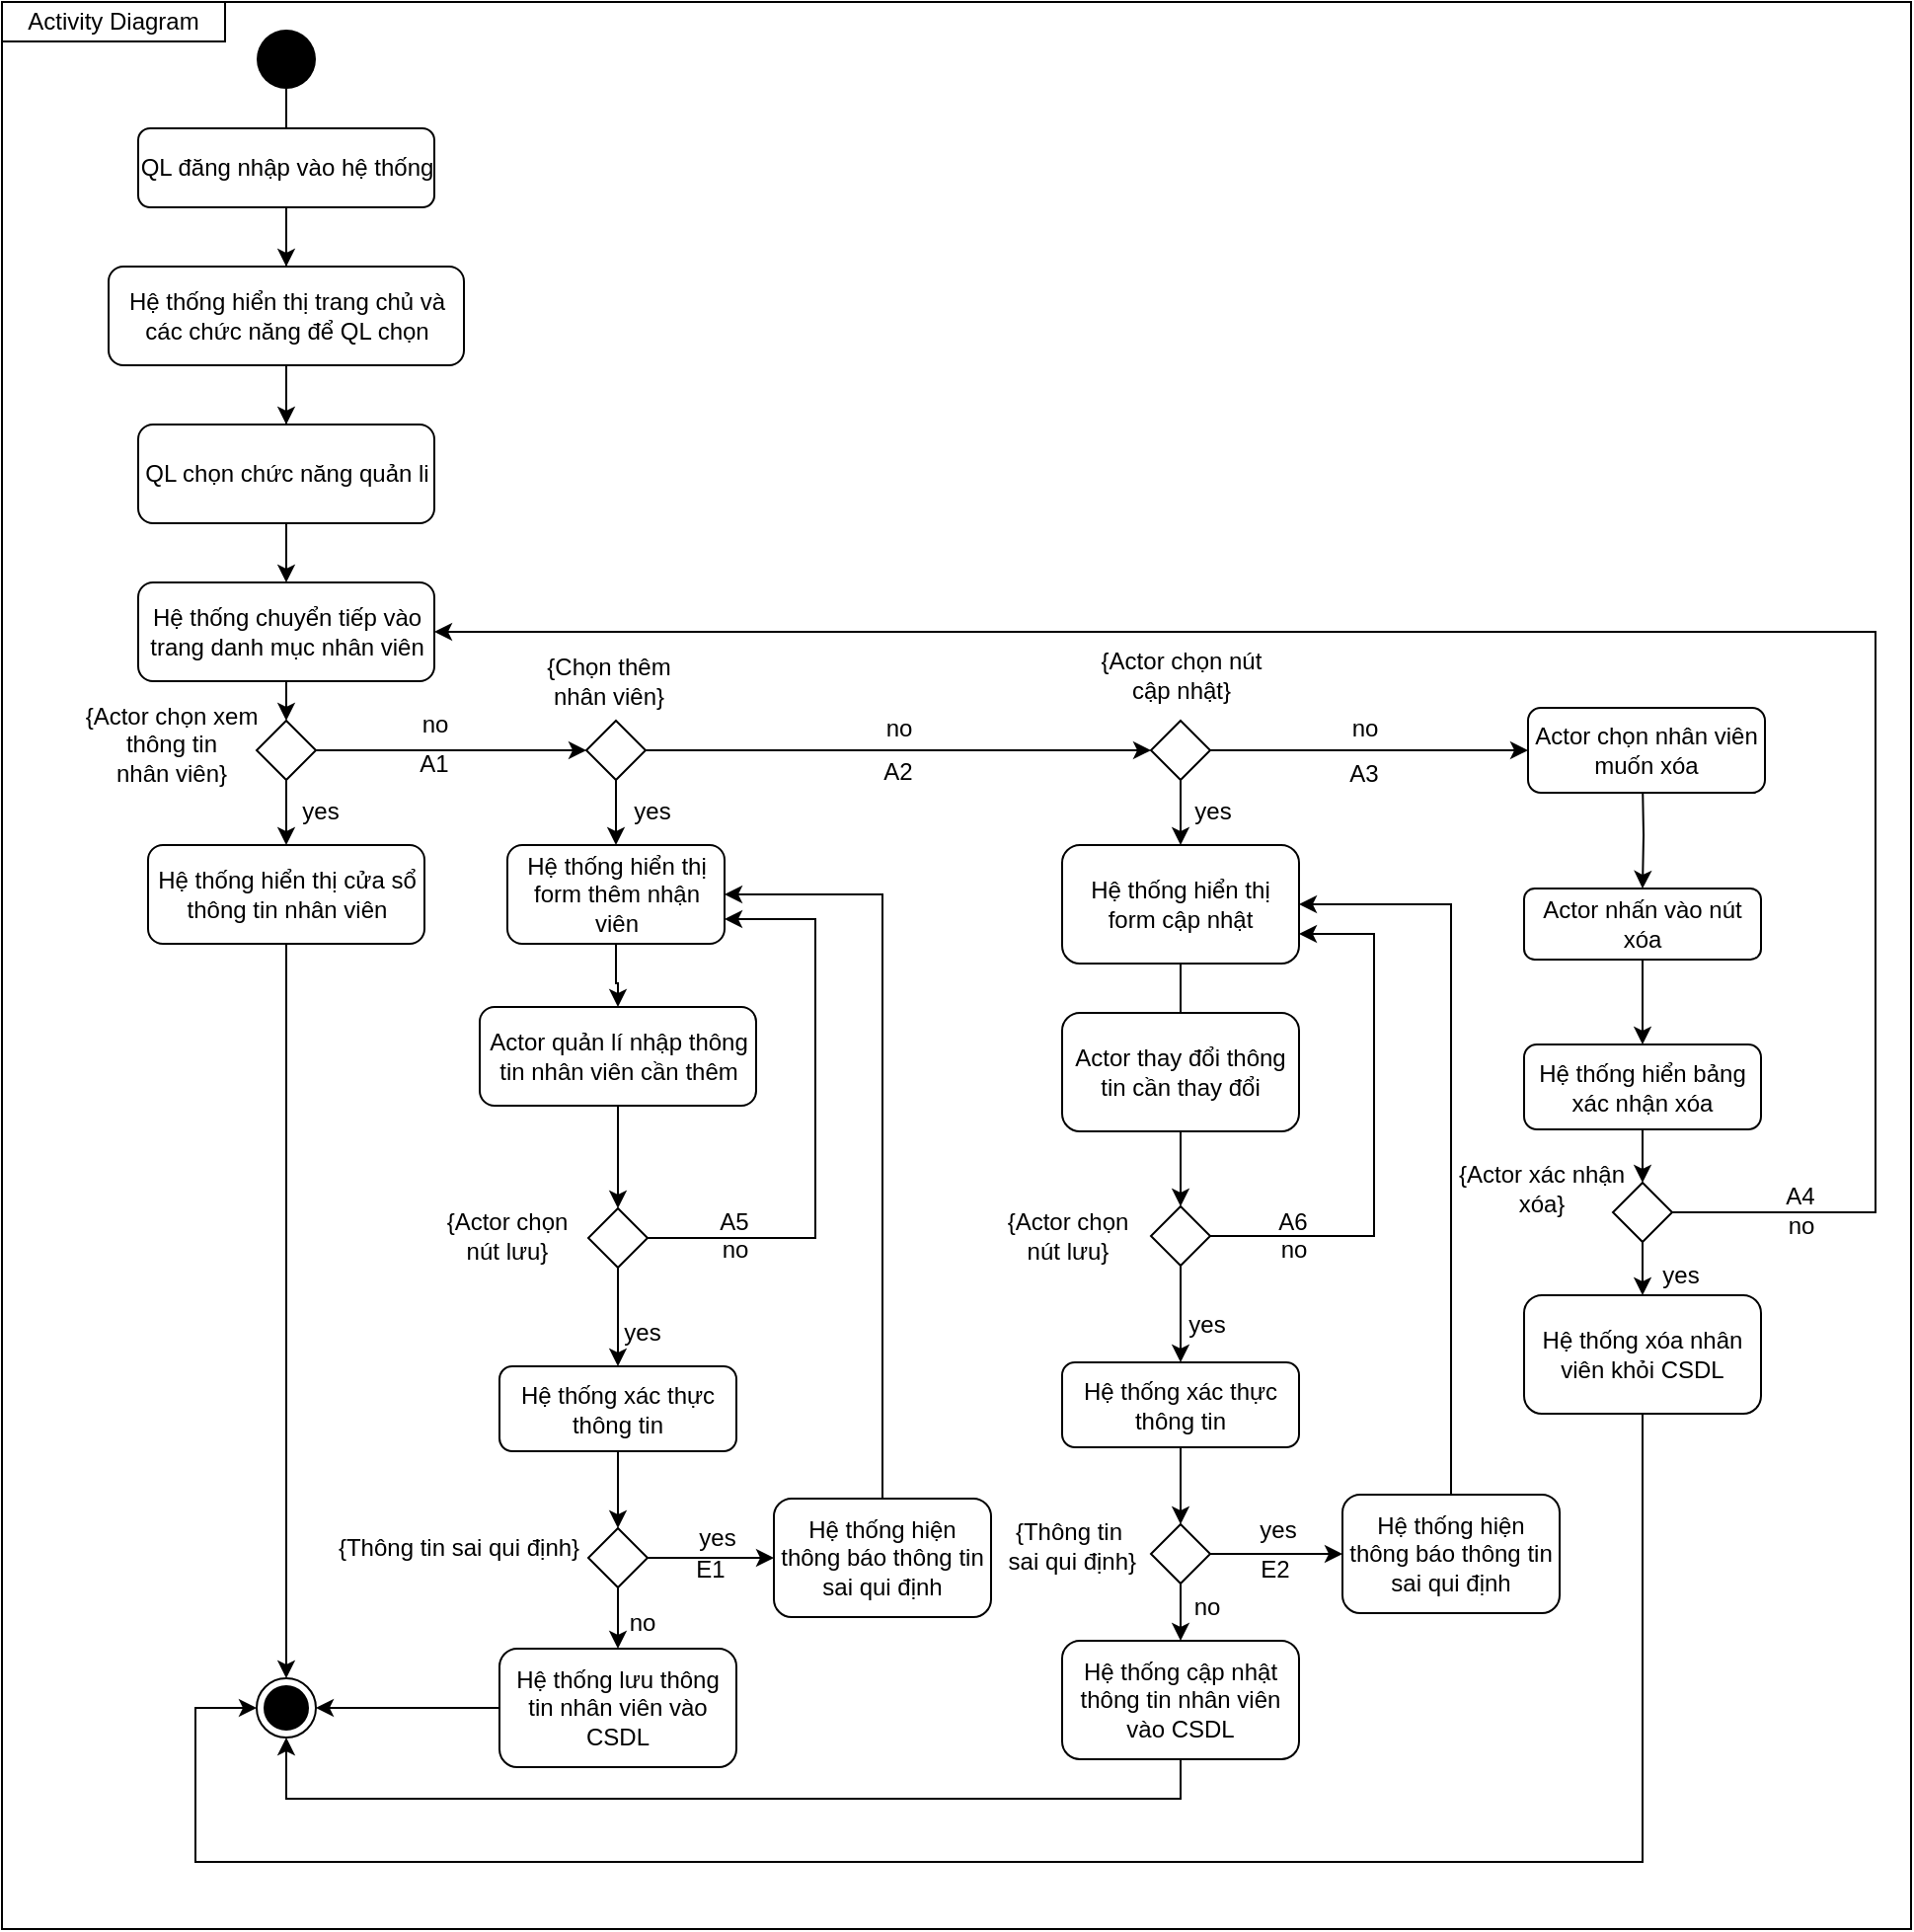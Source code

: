 <mxfile version="13.10.8" type="device"><diagram id="3nrdqDrH962xuJDc1VMT" name="Page-1"><mxGraphModel dx="1826" dy="1034" grid="0" gridSize="10" guides="1" tooltips="1" connect="1" arrows="1" fold="1" page="1" pageScale="1" pageWidth="3300" pageHeight="4681" math="0" shadow="0"><root><mxCell id="0"/><mxCell id="1" parent="0"/><mxCell id="4MmdJ6Lw_crdkcWDk5Tx-1" value="" style="rounded=0;whiteSpace=wrap;html=1;fillColor=none;" parent="1" vertex="1"><mxGeometry x="470" y="15" width="967" height="976" as="geometry"/></mxCell><mxCell id="1gD7Wtt1iuwGSDmyFUIk-12" value="" style="edgeStyle=orthogonalEdgeStyle;rounded=0;orthogonalLoop=1;jettySize=auto;html=1;" parent="1" source="1gD7Wtt1iuwGSDmyFUIk-2" target="1gD7Wtt1iuwGSDmyFUIk-4" edge="1"><mxGeometry relative="1" as="geometry"/></mxCell><mxCell id="1gD7Wtt1iuwGSDmyFUIk-2" value="" style="ellipse;fillColor=#000000;strokeColor=none;" parent="1" vertex="1"><mxGeometry x="599" y="29" width="30" height="30" as="geometry"/></mxCell><mxCell id="1gD7Wtt1iuwGSDmyFUIk-11" value="" style="edgeStyle=orthogonalEdgeStyle;rounded=0;orthogonalLoop=1;jettySize=auto;html=1;" parent="1" source="1gD7Wtt1iuwGSDmyFUIk-3" target="1gD7Wtt1iuwGSDmyFUIk-5" edge="1"><mxGeometry relative="1" as="geometry"/></mxCell><mxCell id="1gD7Wtt1iuwGSDmyFUIk-3" value="QL đăng nhập vào hệ thống" style="html=1;perimeterSpacing=0;rounded=1;" parent="1" vertex="1"><mxGeometry x="539" y="79" width="150" height="40" as="geometry"/></mxCell><mxCell id="1gD7Wtt1iuwGSDmyFUIk-10" value="" style="edgeStyle=orthogonalEdgeStyle;rounded=0;orthogonalLoop=1;jettySize=auto;html=1;" parent="1" source="1gD7Wtt1iuwGSDmyFUIk-4" target="1gD7Wtt1iuwGSDmyFUIk-6" edge="1"><mxGeometry relative="1" as="geometry"/></mxCell><mxCell id="1gD7Wtt1iuwGSDmyFUIk-4" value="Hệ thống hiển thị trang chủ và &lt;br&gt;các chức năng để QL chọn" style="html=1;rounded=1;" parent="1" vertex="1"><mxGeometry x="524" y="149" width="180" height="50" as="geometry"/></mxCell><mxCell id="1gD7Wtt1iuwGSDmyFUIk-5" value="QL chọn chức năng quản li" style="html=1;rounded=1;glass=0;" parent="1" vertex="1"><mxGeometry x="539" y="229" width="150" height="50" as="geometry"/></mxCell><mxCell id="r-THqb2IKJLTbyFqXUdH-15" style="edgeStyle=orthogonalEdgeStyle;rounded=0;orthogonalLoop=1;jettySize=auto;html=1;exitX=0.5;exitY=1;exitDx=0;exitDy=0;entryX=0.5;entryY=0;entryDx=0;entryDy=0;" parent="1" source="1gD7Wtt1iuwGSDmyFUIk-6" target="r-THqb2IKJLTbyFqXUdH-11" edge="1"><mxGeometry relative="1" as="geometry"/></mxCell><mxCell id="1gD7Wtt1iuwGSDmyFUIk-6" value="Hệ thống chuyển tiếp vào &lt;br&gt;trang danh mục nhân viên" style="html=1;rounded=1;" parent="1" vertex="1"><mxGeometry x="539" y="309" width="150" height="50" as="geometry"/></mxCell><mxCell id="r-THqb2IKJLTbyFqXUdH-23" style="edgeStyle=orthogonalEdgeStyle;rounded=0;orthogonalLoop=1;jettySize=auto;html=1;exitX=0.5;exitY=1;exitDx=0;exitDy=0;entryX=0.5;entryY=0;entryDx=0;entryDy=0;" parent="1" source="1gD7Wtt1iuwGSDmyFUIk-7" target="1gD7Wtt1iuwGSDmyFUIk-29" edge="1"><mxGeometry relative="1" as="geometry"/></mxCell><mxCell id="r-THqb2IKJLTbyFqXUdH-46" style="edgeStyle=orthogonalEdgeStyle;rounded=0;orthogonalLoop=1;jettySize=auto;html=1;exitX=1;exitY=0.5;exitDx=0;exitDy=0;entryX=0;entryY=0.5;entryDx=0;entryDy=0;" parent="1" source="1gD7Wtt1iuwGSDmyFUIk-7" target="1gD7Wtt1iuwGSDmyFUIk-18" edge="1"><mxGeometry relative="1" as="geometry"/></mxCell><mxCell id="1gD7Wtt1iuwGSDmyFUIk-7" value="" style="rhombus;" parent="1" vertex="1"><mxGeometry x="766" y="379" width="30" height="30" as="geometry"/></mxCell><mxCell id="1gD7Wtt1iuwGSDmyFUIk-26" value="" style="edgeStyle=orthogonalEdgeStyle;rounded=0;orthogonalLoop=1;jettySize=auto;html=1;" parent="1" source="1gD7Wtt1iuwGSDmyFUIk-14" target="1gD7Wtt1iuwGSDmyFUIk-24" edge="1"><mxGeometry relative="1" as="geometry"><mxPoint x="614" y="586" as="targetPoint"/></mxGeometry></mxCell><mxCell id="1gD7Wtt1iuwGSDmyFUIk-14" value="Hệ thống hiển thị cửa sổ &lt;br&gt;thông tin nhân viên" style="html=1;rounded=1;" parent="1" vertex="1"><mxGeometry x="544" y="442" width="140" height="50" as="geometry"/></mxCell><mxCell id="r-THqb2IKJLTbyFqXUdH-47" style="edgeStyle=orthogonalEdgeStyle;rounded=0;orthogonalLoop=1;jettySize=auto;html=1;exitX=0.5;exitY=1;exitDx=0;exitDy=0;entryX=0.5;entryY=0;entryDx=0;entryDy=0;" parent="1" source="1gD7Wtt1iuwGSDmyFUIk-18" target="1gD7Wtt1iuwGSDmyFUIk-52" edge="1"><mxGeometry relative="1" as="geometry"/></mxCell><mxCell id="r-THqb2IKJLTbyFqXUdH-59" value="" style="edgeStyle=orthogonalEdgeStyle;rounded=0;orthogonalLoop=1;jettySize=auto;html=1;entryX=0;entryY=0.5;entryDx=0;entryDy=0;" parent="1" source="1gD7Wtt1iuwGSDmyFUIk-18" target="r-THqb2IKJLTbyFqXUdH-71" edge="1"><mxGeometry relative="1" as="geometry"><mxPoint x="1268" y="431" as="targetPoint"/></mxGeometry></mxCell><mxCell id="1gD7Wtt1iuwGSDmyFUIk-18" value="" style="rhombus;" parent="1" vertex="1"><mxGeometry x="1052" y="379" width="30" height="30" as="geometry"/></mxCell><mxCell id="1gD7Wtt1iuwGSDmyFUIk-24" value="" style="ellipse;html=1;shape=endState;fillColor=#000000;strokeColor=#000000;" parent="1" vertex="1"><mxGeometry x="599" y="864" width="30" height="30" as="geometry"/></mxCell><mxCell id="1gD7Wtt1iuwGSDmyFUIk-27" value="{Chọn thêm &lt;br&gt;nhân viên}" style="text;html=1;align=center;verticalAlign=middle;resizable=0;points=[];autosize=1;" parent="1" vertex="1"><mxGeometry x="737" y="344" width="80" height="30" as="geometry"/></mxCell><mxCell id="1gD7Wtt1iuwGSDmyFUIk-36" value="" style="edgeStyle=orthogonalEdgeStyle;rounded=0;orthogonalLoop=1;jettySize=auto;html=1;" parent="1" source="1gD7Wtt1iuwGSDmyFUIk-29" target="1gD7Wtt1iuwGSDmyFUIk-33" edge="1"><mxGeometry relative="1" as="geometry"/></mxCell><mxCell id="1gD7Wtt1iuwGSDmyFUIk-29" value="Hệ thống hiển thị&lt;br&gt;form thêm nhận &lt;br&gt;viên" style="html=1;rounded=1;" parent="1" vertex="1"><mxGeometry x="726" y="442" width="110" height="50" as="geometry"/></mxCell><mxCell id="1gD7Wtt1iuwGSDmyFUIk-35" value="" style="edgeStyle=orthogonalEdgeStyle;rounded=0;orthogonalLoop=1;jettySize=auto;html=1;entryX=0.5;entryY=0;entryDx=0;entryDy=0;" parent="1" source="1gD7Wtt1iuwGSDmyFUIk-33" target="LxL551WBubwY4JR6GPe1-1" edge="1"><mxGeometry relative="1" as="geometry"><mxPoint x="782" y="604" as="targetPoint"/></mxGeometry></mxCell><mxCell id="1gD7Wtt1iuwGSDmyFUIk-33" value="Actor quản lí nhập thông&lt;br&gt;tin nhân viên cần thêm" style="html=1;rounded=1;" parent="1" vertex="1"><mxGeometry x="712" y="524" width="140" height="50" as="geometry"/></mxCell><mxCell id="r-THqb2IKJLTbyFqXUdH-5" value="" style="edgeStyle=orthogonalEdgeStyle;rounded=0;orthogonalLoop=1;jettySize=auto;html=1;exitX=0.5;exitY=1;exitDx=0;exitDy=0;" parent="1" source="LxL551WBubwY4JR6GPe1-1" target="r-THqb2IKJLTbyFqXUdH-4" edge="1"><mxGeometry relative="1" as="geometry"><mxPoint x="782" y="664" as="sourcePoint"/></mxGeometry></mxCell><mxCell id="1gD7Wtt1iuwGSDmyFUIk-47" value="" style="edgeStyle=orthogonalEdgeStyle;rounded=0;orthogonalLoop=1;jettySize=auto;html=1;" parent="1" source="1gD7Wtt1iuwGSDmyFUIk-38" target="1gD7Wtt1iuwGSDmyFUIk-46" edge="1"><mxGeometry relative="1" as="geometry"/></mxCell><mxCell id="r-THqb2IKJLTbyFqXUdH-8" style="edgeStyle=orthogonalEdgeStyle;rounded=0;orthogonalLoop=1;jettySize=auto;html=1;exitX=1;exitY=0.5;exitDx=0;exitDy=0;entryX=0;entryY=0.5;entryDx=0;entryDy=0;" parent="1" source="1gD7Wtt1iuwGSDmyFUIk-38" target="r-THqb2IKJLTbyFqXUdH-7" edge="1"><mxGeometry relative="1" as="geometry"/></mxCell><mxCell id="1gD7Wtt1iuwGSDmyFUIk-38" value="" style="rhombus;" parent="1" vertex="1"><mxGeometry x="767" y="788" width="30" height="30" as="geometry"/></mxCell><mxCell id="1gD7Wtt1iuwGSDmyFUIk-43" value="{Thông tin sai qui định}" style="text;html=1;align=center;verticalAlign=middle;resizable=0;points=[];autosize=1;" parent="1" vertex="1"><mxGeometry x="635" y="789" width="132" height="18" as="geometry"/></mxCell><mxCell id="1gD7Wtt1iuwGSDmyFUIk-44" value="no" style="text;html=1;align=center;verticalAlign=middle;resizable=0;points=[];autosize=1;" parent="1" vertex="1"><mxGeometry x="779" y="826" width="30" height="20" as="geometry"/></mxCell><mxCell id="r-THqb2IKJLTbyFqXUdH-24" value="" style="edgeStyle=orthogonalEdgeStyle;rounded=0;orthogonalLoop=1;jettySize=auto;html=1;" parent="1" source="1gD7Wtt1iuwGSDmyFUIk-46" target="1gD7Wtt1iuwGSDmyFUIk-24" edge="1"><mxGeometry relative="1" as="geometry"/></mxCell><mxCell id="1gD7Wtt1iuwGSDmyFUIk-46" value="Hệ thống lưu thông tin nhân viên vào CSDL" style="whiteSpace=wrap;html=1;rounded=1;" parent="1" vertex="1"><mxGeometry x="722" y="849" width="120" height="60" as="geometry"/></mxCell><mxCell id="1gD7Wtt1iuwGSDmyFUIk-49" value="yes" style="text;html=1;align=center;verticalAlign=middle;resizable=0;points=[];autosize=1;" parent="1" vertex="1"><mxGeometry x="817" y="783" width="30" height="20" as="geometry"/></mxCell><mxCell id="1gD7Wtt1iuwGSDmyFUIk-61" value="" style="edgeStyle=orthogonalEdgeStyle;rounded=0;orthogonalLoop=1;jettySize=auto;html=1;entryX=0.5;entryY=0;entryDx=0;entryDy=0;" parent="1" source="1gD7Wtt1iuwGSDmyFUIk-52" target="LxL551WBubwY4JR6GPe1-7" edge="1"><mxGeometry relative="1" as="geometry"><mxPoint x="1067" y="617" as="targetPoint"/></mxGeometry></mxCell><mxCell id="1gD7Wtt1iuwGSDmyFUIk-52" value="Hệ thống hiển thị form cập nhật" style="whiteSpace=wrap;html=1;glass=0;rounded=1;" parent="1" vertex="1"><mxGeometry x="1007" y="442" width="120" height="60" as="geometry"/></mxCell><mxCell id="1gD7Wtt1iuwGSDmyFUIk-54" value="Actor thay đổi thông tin cần thay đổi" style="whiteSpace=wrap;html=1;rounded=1;" parent="1" vertex="1"><mxGeometry x="1007" y="527" width="120" height="60" as="geometry"/></mxCell><mxCell id="r-THqb2IKJLTbyFqXUdH-37" style="edgeStyle=orthogonalEdgeStyle;rounded=0;orthogonalLoop=1;jettySize=auto;html=1;exitX=0.5;exitY=1;exitDx=0;exitDy=0;entryX=0.5;entryY=0;entryDx=0;entryDy=0;" parent="1" source="LxL551WBubwY4JR6GPe1-7" target="r-THqb2IKJLTbyFqXUdH-33" edge="1"><mxGeometry relative="1" as="geometry"><mxPoint x="1067" y="677" as="sourcePoint"/></mxGeometry></mxCell><mxCell id="r-THqb2IKJLTbyFqXUdH-48" style="edgeStyle=orthogonalEdgeStyle;rounded=0;orthogonalLoop=1;jettySize=auto;html=1;exitX=0.5;exitY=1;exitDx=0;exitDy=0;entryX=0.5;entryY=1;entryDx=0;entryDy=0;" parent="1" source="1gD7Wtt1iuwGSDmyFUIk-67" target="1gD7Wtt1iuwGSDmyFUIk-24" edge="1"><mxGeometry relative="1" as="geometry"/></mxCell><mxCell id="1gD7Wtt1iuwGSDmyFUIk-67" value="Hệ thống cập nhật thông tin nhân viên vào CSDL" style="whiteSpace=wrap;html=1;rounded=1;" parent="1" vertex="1"><mxGeometry x="1007" y="845" width="120" height="60" as="geometry"/></mxCell><mxCell id="r-THqb2IKJLTbyFqXUdH-1" value="yes" style="text;html=1;align=center;verticalAlign=middle;resizable=0;points=[];autosize=1;" parent="1" vertex="1"><mxGeometry x="616" y="415" width="30" height="20" as="geometry"/></mxCell><mxCell id="r-THqb2IKJLTbyFqXUdH-10" style="edgeStyle=orthogonalEdgeStyle;rounded=0;orthogonalLoop=1;jettySize=auto;html=1;exitX=0.5;exitY=1;exitDx=0;exitDy=0;entryX=0.5;entryY=0;entryDx=0;entryDy=0;" parent="1" source="r-THqb2IKJLTbyFqXUdH-4" target="1gD7Wtt1iuwGSDmyFUIk-38" edge="1"><mxGeometry relative="1" as="geometry"/></mxCell><mxCell id="r-THqb2IKJLTbyFqXUdH-4" value="Hệ thống xác thực thông tin" style="rounded=1;whiteSpace=wrap;html=1;glass=0;strokeColor=#000000;fillColor=#ffffff;gradientColor=none;" parent="1" vertex="1"><mxGeometry x="722" y="706" width="120" height="43" as="geometry"/></mxCell><mxCell id="r-THqb2IKJLTbyFqXUdH-9" style="edgeStyle=orthogonalEdgeStyle;rounded=0;orthogonalLoop=1;jettySize=auto;html=1;exitX=0.5;exitY=0;exitDx=0;exitDy=0;entryX=1;entryY=0.5;entryDx=0;entryDy=0;" parent="1" source="r-THqb2IKJLTbyFqXUdH-7" target="1gD7Wtt1iuwGSDmyFUIk-29" edge="1"><mxGeometry relative="1" as="geometry"><mxPoint x="921.833" y="478.5" as="targetPoint"/></mxGeometry></mxCell><mxCell id="r-THqb2IKJLTbyFqXUdH-7" value="Hệ thống hiện thông báo thông tin sai qui định" style="rounded=1;whiteSpace=wrap;html=1;glass=0;strokeColor=#000000;fillColor=#ffffff;gradientColor=none;" parent="1" vertex="1"><mxGeometry x="861" y="773" width="110" height="60" as="geometry"/></mxCell><mxCell id="r-THqb2IKJLTbyFqXUdH-16" style="edgeStyle=orthogonalEdgeStyle;rounded=0;orthogonalLoop=1;jettySize=auto;html=1;exitX=0.5;exitY=1;exitDx=0;exitDy=0;entryX=0.5;entryY=0;entryDx=0;entryDy=0;" parent="1" source="r-THqb2IKJLTbyFqXUdH-11" target="1gD7Wtt1iuwGSDmyFUIk-14" edge="1"><mxGeometry relative="1" as="geometry"><mxPoint x="614" y="439" as="targetPoint"/></mxGeometry></mxCell><mxCell id="r-THqb2IKJLTbyFqXUdH-21" value="" style="edgeStyle=orthogonalEdgeStyle;rounded=0;orthogonalLoop=1;jettySize=auto;html=1;" parent="1" source="r-THqb2IKJLTbyFqXUdH-11" target="1gD7Wtt1iuwGSDmyFUIk-7" edge="1"><mxGeometry relative="1" as="geometry"/></mxCell><mxCell id="r-THqb2IKJLTbyFqXUdH-11" value="" style="rhombus;rounded=0;glass=0;strokeColor=#000000;fillColor=#ffffff;gradientColor=none;" parent="1" vertex="1"><mxGeometry x="599" y="379" width="30" height="30" as="geometry"/></mxCell><mxCell id="r-THqb2IKJLTbyFqXUdH-14" value="{Actor chọn xem thông tin &lt;br&gt;nhân viên}" style="text;html=1;strokeColor=none;fillColor=none;align=center;verticalAlign=middle;whiteSpace=wrap;rounded=0;glass=0;" parent="1" vertex="1"><mxGeometry x="499" y="381" width="114" height="20" as="geometry"/></mxCell><mxCell id="r-THqb2IKJLTbyFqXUdH-26" value="yes" style="text;html=1;align=center;verticalAlign=middle;resizable=0;points=[];autosize=1;" parent="1" vertex="1"><mxGeometry x="784" y="415" width="30" height="20" as="geometry"/></mxCell><mxCell id="r-THqb2IKJLTbyFqXUdH-27" value="no" style="text;html=1;align=center;verticalAlign=middle;resizable=0;points=[];autosize=1;" parent="1" vertex="1"><mxGeometry x="674" y="371" width="30" height="20" as="geometry"/></mxCell><mxCell id="r-THqb2IKJLTbyFqXUdH-31" value="{Actor chọn nút cập nhật}" style="text;html=1;strokeColor=none;fillColor=none;align=center;verticalAlign=middle;whiteSpace=wrap;rounded=0;glass=0;" parent="1" vertex="1"><mxGeometry x="1019.5" y="346" width="95" height="20" as="geometry"/></mxCell><mxCell id="r-THqb2IKJLTbyFqXUdH-39" style="edgeStyle=orthogonalEdgeStyle;rounded=0;orthogonalLoop=1;jettySize=auto;html=1;exitX=0.5;exitY=1;exitDx=0;exitDy=0;entryX=0.5;entryY=0;entryDx=0;entryDy=0;" parent="1" source="r-THqb2IKJLTbyFqXUdH-32" target="1gD7Wtt1iuwGSDmyFUIk-67" edge="1"><mxGeometry relative="1" as="geometry"/></mxCell><mxCell id="r-THqb2IKJLTbyFqXUdH-32" value="" style="rhombus;" parent="1" vertex="1"><mxGeometry x="1052" y="786" width="30" height="30" as="geometry"/></mxCell><mxCell id="r-THqb2IKJLTbyFqXUdH-38" style="edgeStyle=orthogonalEdgeStyle;rounded=0;orthogonalLoop=1;jettySize=auto;html=1;exitX=0.5;exitY=1;exitDx=0;exitDy=0;entryX=0.5;entryY=0;entryDx=0;entryDy=0;" parent="1" source="r-THqb2IKJLTbyFqXUdH-33" target="r-THqb2IKJLTbyFqXUdH-32" edge="1"><mxGeometry relative="1" as="geometry"/></mxCell><mxCell id="r-THqb2IKJLTbyFqXUdH-33" value="Hệ thống xác thực thông tin" style="rounded=1;whiteSpace=wrap;html=1;glass=0;strokeColor=#000000;fillColor=#ffffff;gradientColor=none;" parent="1" vertex="1"><mxGeometry x="1007" y="704" width="120" height="43" as="geometry"/></mxCell><mxCell id="r-THqb2IKJLTbyFqXUdH-34" value="{Thông tin&lt;br&gt;&amp;nbsp;sai qui định}" style="text;html=1;align=center;verticalAlign=middle;resizable=0;points=[];autosize=1;" parent="1" vertex="1"><mxGeometry x="971" y="781" width="78" height="31" as="geometry"/></mxCell><mxCell id="r-THqb2IKJLTbyFqXUdH-40" style="edgeStyle=orthogonalEdgeStyle;rounded=0;orthogonalLoop=1;jettySize=auto;html=1;exitX=1;exitY=0.5;exitDx=0;exitDy=0;entryX=0;entryY=0.5;entryDx=0;entryDy=0;" parent="1" source="r-THqb2IKJLTbyFqXUdH-32" target="r-THqb2IKJLTbyFqXUdH-44" edge="1"><mxGeometry relative="1" as="geometry"><mxPoint x="1180" y="872" as="sourcePoint"/></mxGeometry></mxCell><mxCell id="r-THqb2IKJLTbyFqXUdH-41" value="no" style="text;html=1;align=center;verticalAlign=middle;resizable=0;points=[];autosize=1;" parent="1" vertex="1"><mxGeometry x="1065" y="818" width="30" height="20" as="geometry"/></mxCell><mxCell id="r-THqb2IKJLTbyFqXUdH-42" value="yes" style="text;html=1;align=center;verticalAlign=middle;resizable=0;points=[];autosize=1;" parent="1" vertex="1"><mxGeometry x="1101" y="778.5" width="30" height="20" as="geometry"/></mxCell><mxCell id="r-THqb2IKJLTbyFqXUdH-43" style="edgeStyle=orthogonalEdgeStyle;rounded=0;orthogonalLoop=1;jettySize=auto;html=1;exitX=0.5;exitY=0;exitDx=0;exitDy=0;entryX=1;entryY=0.5;entryDx=0;entryDy=0;" parent="1" source="r-THqb2IKJLTbyFqXUdH-44" target="1gD7Wtt1iuwGSDmyFUIk-52" edge="1"><mxGeometry relative="1" as="geometry"><mxPoint x="1219" y="536" as="targetPoint"/></mxGeometry></mxCell><mxCell id="r-THqb2IKJLTbyFqXUdH-44" value="Hệ thống hiện thông báo thông tin sai qui định" style="rounded=1;whiteSpace=wrap;html=1;glass=0;strokeColor=#000000;fillColor=#ffffff;gradientColor=none;" parent="1" vertex="1"><mxGeometry x="1149" y="771" width="110" height="60" as="geometry"/></mxCell><mxCell id="r-THqb2IKJLTbyFqXUdH-61" value="" style="edgeStyle=orthogonalEdgeStyle;rounded=0;orthogonalLoop=1;jettySize=auto;html=1;" parent="1" target="r-THqb2IKJLTbyFqXUdH-52" edge="1"><mxGeometry relative="1" as="geometry"><mxPoint x="1301" y="409" as="sourcePoint"/></mxGeometry></mxCell><mxCell id="r-THqb2IKJLTbyFqXUdH-62" value="" style="edgeStyle=orthogonalEdgeStyle;rounded=0;orthogonalLoop=1;jettySize=auto;html=1;" parent="1" source="r-THqb2IKJLTbyFqXUdH-52" target="r-THqb2IKJLTbyFqXUdH-53" edge="1"><mxGeometry relative="1" as="geometry"/></mxCell><mxCell id="r-THqb2IKJLTbyFqXUdH-52" value="Actor nhấn vào nút xóa" style="rounded=1;whiteSpace=wrap;html=1;glass=0;strokeColor=#000000;fillColor=#ffffff;gradientColor=none;" parent="1" vertex="1"><mxGeometry x="1241" y="464" width="120" height="36" as="geometry"/></mxCell><mxCell id="r-THqb2IKJLTbyFqXUdH-65" style="edgeStyle=orthogonalEdgeStyle;rounded=0;orthogonalLoop=1;jettySize=auto;html=1;exitX=0.5;exitY=1;exitDx=0;exitDy=0;entryX=0.5;entryY=0;entryDx=0;entryDy=0;" parent="1" source="r-THqb2IKJLTbyFqXUdH-53" target="r-THqb2IKJLTbyFqXUdH-56" edge="1"><mxGeometry relative="1" as="geometry"/></mxCell><mxCell id="r-THqb2IKJLTbyFqXUdH-53" value="Hệ thống hiển bảng xác nhận xóa" style="rounded=1;whiteSpace=wrap;html=1;glass=0;strokeColor=#000000;fillColor=#ffffff;gradientColor=none;" parent="1" vertex="1"><mxGeometry x="1241" y="543" width="120" height="43" as="geometry"/></mxCell><mxCell id="r-THqb2IKJLTbyFqXUdH-67" value="" style="edgeStyle=orthogonalEdgeStyle;rounded=0;orthogonalLoop=1;jettySize=auto;html=1;" parent="1" source="r-THqb2IKJLTbyFqXUdH-56" target="r-THqb2IKJLTbyFqXUdH-66" edge="1"><mxGeometry relative="1" as="geometry"/></mxCell><mxCell id="r-THqb2IKJLTbyFqXUdH-68" style="edgeStyle=orthogonalEdgeStyle;rounded=0;orthogonalLoop=1;jettySize=auto;html=1;exitX=1;exitY=0.5;exitDx=0;exitDy=0;entryX=1;entryY=0.5;entryDx=0;entryDy=0;" parent="1" source="r-THqb2IKJLTbyFqXUdH-56" target="1gD7Wtt1iuwGSDmyFUIk-6" edge="1"><mxGeometry relative="1" as="geometry"><Array as="points"><mxPoint x="1419" y="628"/><mxPoint x="1419" y="334"/></Array></mxGeometry></mxCell><mxCell id="r-THqb2IKJLTbyFqXUdH-56" value="" style="rhombus;rounded=0;glass=0;strokeColor=#000000;fillColor=#ffffff;gradientColor=none;" parent="1" vertex="1"><mxGeometry x="1286" y="613" width="30" height="30" as="geometry"/></mxCell><mxCell id="r-THqb2IKJLTbyFqXUdH-57" value="{Actor xác nhận xóa}" style="text;html=1;strokeColor=none;fillColor=none;align=center;verticalAlign=middle;whiteSpace=wrap;rounded=0;glass=0;" parent="1" vertex="1"><mxGeometry x="1199" y="606" width="102" height="20" as="geometry"/></mxCell><mxCell id="r-THqb2IKJLTbyFqXUdH-76" style="edgeStyle=orthogonalEdgeStyle;rounded=0;orthogonalLoop=1;jettySize=auto;html=1;exitX=0.5;exitY=1;exitDx=0;exitDy=0;entryX=0;entryY=0.5;entryDx=0;entryDy=0;" parent="1" source="r-THqb2IKJLTbyFqXUdH-66" target="1gD7Wtt1iuwGSDmyFUIk-24" edge="1"><mxGeometry relative="1" as="geometry"><mxPoint x="541" y="908" as="targetPoint"/><Array as="points"><mxPoint x="1301" y="957"/><mxPoint x="568" y="957"/><mxPoint x="568" y="879"/></Array></mxGeometry></mxCell><mxCell id="r-THqb2IKJLTbyFqXUdH-66" value="Hệ thống xóa nhân viên khỏi CSDL" style="rounded=1;whiteSpace=wrap;html=1;glass=0;strokeColor=#000000;fillColor=#ffffff;gradientColor=none;" parent="1" vertex="1"><mxGeometry x="1241" y="670" width="120" height="60" as="geometry"/></mxCell><mxCell id="r-THqb2IKJLTbyFqXUdH-69" value="yes" style="text;html=1;align=center;verticalAlign=middle;resizable=0;points=[];autosize=1;" parent="1" vertex="1"><mxGeometry x="1068" y="415" width="30" height="20" as="geometry"/></mxCell><mxCell id="r-THqb2IKJLTbyFqXUdH-71" value="Actor chọn nhân viên muốn xóa" style="rounded=1;whiteSpace=wrap;html=1;glass=0;strokeColor=#000000;fillColor=#ffffff;gradientColor=none;" parent="1" vertex="1"><mxGeometry x="1243" y="372.5" width="120" height="43" as="geometry"/></mxCell><mxCell id="r-THqb2IKJLTbyFqXUdH-72" value="yes" style="text;html=1;align=center;verticalAlign=middle;resizable=0;points=[];autosize=1;" parent="1" vertex="1"><mxGeometry x="1305" y="650" width="30" height="20" as="geometry"/></mxCell><mxCell id="r-THqb2IKJLTbyFqXUdH-73" value="no" style="text;html=1;align=center;verticalAlign=middle;resizable=0;points=[];autosize=1;" parent="1" vertex="1"><mxGeometry x="909" y="372.5" width="30" height="20" as="geometry"/></mxCell><mxCell id="r-THqb2IKJLTbyFqXUdH-74" value="no" style="text;html=1;align=center;verticalAlign=middle;resizable=0;points=[];autosize=1;" parent="1" vertex="1"><mxGeometry x="1145" y="372.5" width="30" height="20" as="geometry"/></mxCell><mxCell id="r-THqb2IKJLTbyFqXUdH-75" value="no" style="text;html=1;align=center;verticalAlign=middle;resizable=0;points=[];autosize=1;" parent="1" vertex="1"><mxGeometry x="1366" y="625" width="30" height="20" as="geometry"/></mxCell><mxCell id="4MmdJ6Lw_crdkcWDk5Tx-2" value="Activity Diagram" style="rounded=0;whiteSpace=wrap;html=1;fillColor=none;" parent="1" vertex="1"><mxGeometry x="470" y="15" width="113" height="20" as="geometry"/></mxCell><mxCell id="LxL551WBubwY4JR6GPe1-3" style="edgeStyle=orthogonalEdgeStyle;rounded=0;orthogonalLoop=1;jettySize=auto;html=1;exitX=1;exitY=0.5;exitDx=0;exitDy=0;entryX=1;entryY=0.75;entryDx=0;entryDy=0;" edge="1" parent="1" source="LxL551WBubwY4JR6GPe1-1" target="1gD7Wtt1iuwGSDmyFUIk-29"><mxGeometry relative="1" as="geometry"><Array as="points"><mxPoint x="882" y="641"/><mxPoint x="882" y="480"/></Array></mxGeometry></mxCell><mxCell id="LxL551WBubwY4JR6GPe1-1" value="" style="rhombus;" vertex="1" parent="1"><mxGeometry x="767" y="626" width="30" height="30" as="geometry"/></mxCell><mxCell id="LxL551WBubwY4JR6GPe1-2" value="{Actor chọn nút lưu}" style="text;html=1;strokeColor=none;fillColor=none;align=center;verticalAlign=middle;whiteSpace=wrap;rounded=0;" vertex="1" parent="1"><mxGeometry x="689" y="630" width="74" height="20" as="geometry"/></mxCell><mxCell id="LxL551WBubwY4JR6GPe1-5" value="yes" style="text;html=1;align=center;verticalAlign=middle;resizable=0;points=[];autosize=1;" vertex="1" parent="1"><mxGeometry x="779" y="679" width="30" height="20" as="geometry"/></mxCell><mxCell id="LxL551WBubwY4JR6GPe1-6" value="no" style="text;html=1;align=center;verticalAlign=middle;resizable=0;points=[];autosize=1;" vertex="1" parent="1"><mxGeometry x="826" y="637" width="30" height="20" as="geometry"/></mxCell><mxCell id="LxL551WBubwY4JR6GPe1-9" style="edgeStyle=orthogonalEdgeStyle;rounded=0;orthogonalLoop=1;jettySize=auto;html=1;exitX=1;exitY=0.5;exitDx=0;exitDy=0;entryX=1;entryY=0.75;entryDx=0;entryDy=0;" edge="1" parent="1" source="LxL551WBubwY4JR6GPe1-7" target="1gD7Wtt1iuwGSDmyFUIk-52"><mxGeometry relative="1" as="geometry"><Array as="points"><mxPoint x="1165" y="640"/><mxPoint x="1165" y="487"/></Array></mxGeometry></mxCell><mxCell id="LxL551WBubwY4JR6GPe1-7" value="" style="rhombus;" vertex="1" parent="1"><mxGeometry x="1052" y="625" width="30" height="30" as="geometry"/></mxCell><mxCell id="LxL551WBubwY4JR6GPe1-8" value="{Actor chọn nút lưu}" style="text;html=1;strokeColor=none;fillColor=none;align=center;verticalAlign=middle;whiteSpace=wrap;rounded=0;" vertex="1" parent="1"><mxGeometry x="973" y="630" width="74" height="20" as="geometry"/></mxCell><mxCell id="LxL551WBubwY4JR6GPe1-10" value="no" style="text;html=1;align=center;verticalAlign=middle;resizable=0;points=[];autosize=1;" vertex="1" parent="1"><mxGeometry x="1109" y="637" width="30" height="20" as="geometry"/></mxCell><mxCell id="LxL551WBubwY4JR6GPe1-11" value="yes" style="text;html=1;align=center;verticalAlign=middle;resizable=0;points=[];autosize=1;" vertex="1" parent="1"><mxGeometry x="1065" y="675" width="30" height="20" as="geometry"/></mxCell><mxCell id="LxL551WBubwY4JR6GPe1-12" value="A1" style="text;html=1;strokeColor=none;fillColor=none;align=center;verticalAlign=middle;whiteSpace=wrap;rounded=0;" vertex="1" parent="1"><mxGeometry x="669" y="391" width="40" height="20" as="geometry"/></mxCell><mxCell id="LxL551WBubwY4JR6GPe1-13" value="A2" style="text;html=1;strokeColor=none;fillColor=none;align=center;verticalAlign=middle;whiteSpace=wrap;rounded=0;" vertex="1" parent="1"><mxGeometry x="904" y="395" width="40" height="20" as="geometry"/></mxCell><mxCell id="LxL551WBubwY4JR6GPe1-14" value="A3" style="text;html=1;strokeColor=none;fillColor=none;align=center;verticalAlign=middle;whiteSpace=wrap;rounded=0;" vertex="1" parent="1"><mxGeometry x="1140" y="395.5" width="40" height="20" as="geometry"/></mxCell><mxCell id="LxL551WBubwY4JR6GPe1-15" value="A4" style="text;html=1;strokeColor=none;fillColor=none;align=center;verticalAlign=middle;whiteSpace=wrap;rounded=0;" vertex="1" parent="1"><mxGeometry x="1361" y="610" width="40" height="20" as="geometry"/></mxCell><mxCell id="LxL551WBubwY4JR6GPe1-16" value="A5" style="text;html=1;strokeColor=none;fillColor=none;align=center;verticalAlign=middle;whiteSpace=wrap;rounded=0;" vertex="1" parent="1"><mxGeometry x="821" y="623" width="40" height="20" as="geometry"/></mxCell><mxCell id="LxL551WBubwY4JR6GPe1-17" value="A6" style="text;html=1;strokeColor=none;fillColor=none;align=center;verticalAlign=middle;whiteSpace=wrap;rounded=0;" vertex="1" parent="1"><mxGeometry x="1104" y="623" width="40" height="20" as="geometry"/></mxCell><mxCell id="LxL551WBubwY4JR6GPe1-18" value="E1" style="text;html=1;strokeColor=none;fillColor=none;align=center;verticalAlign=middle;whiteSpace=wrap;rounded=0;" vertex="1" parent="1"><mxGeometry x="809" y="798.5" width="40" height="20" as="geometry"/></mxCell><mxCell id="LxL551WBubwY4JR6GPe1-19" value="E2" style="text;html=1;strokeColor=none;fillColor=none;align=center;verticalAlign=middle;whiteSpace=wrap;rounded=0;" vertex="1" parent="1"><mxGeometry x="1095" y="798.5" width="40" height="20" as="geometry"/></mxCell></root></mxGraphModel></diagram></mxfile>